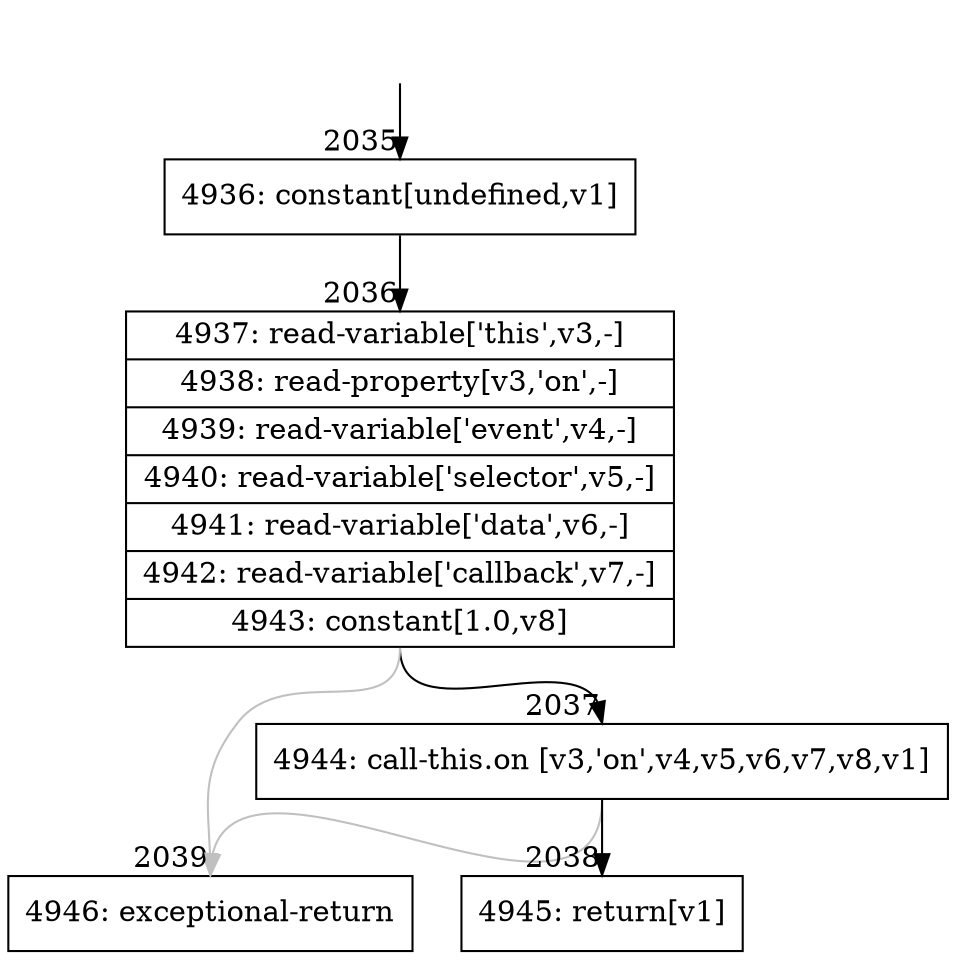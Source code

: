 digraph {
rankdir="TD"
BB_entry184[shape=none,label=""];
BB_entry184 -> BB2035 [tailport=s, headport=n, headlabel="    2035"]
BB2035 [shape=record label="{4936: constant[undefined,v1]}" ] 
BB2035 -> BB2036 [tailport=s, headport=n, headlabel="      2036"]
BB2036 [shape=record label="{4937: read-variable['this',v3,-]|4938: read-property[v3,'on',-]|4939: read-variable['event',v4,-]|4940: read-variable['selector',v5,-]|4941: read-variable['data',v6,-]|4942: read-variable['callback',v7,-]|4943: constant[1.0,v8]}" ] 
BB2036 -> BB2037 [tailport=s, headport=n, headlabel="      2037"]
BB2036 -> BB2039 [tailport=s, headport=n, color=gray, headlabel="      2039"]
BB2037 [shape=record label="{4944: call-this.on [v3,'on',v4,v5,v6,v7,v8,v1]}" ] 
BB2037 -> BB2038 [tailport=s, headport=n, headlabel="      2038"]
BB2037 -> BB2039 [tailport=s, headport=n, color=gray]
BB2038 [shape=record label="{4945: return[v1]}" ] 
BB2039 [shape=record label="{4946: exceptional-return}" ] 
//#$~ 999
}
